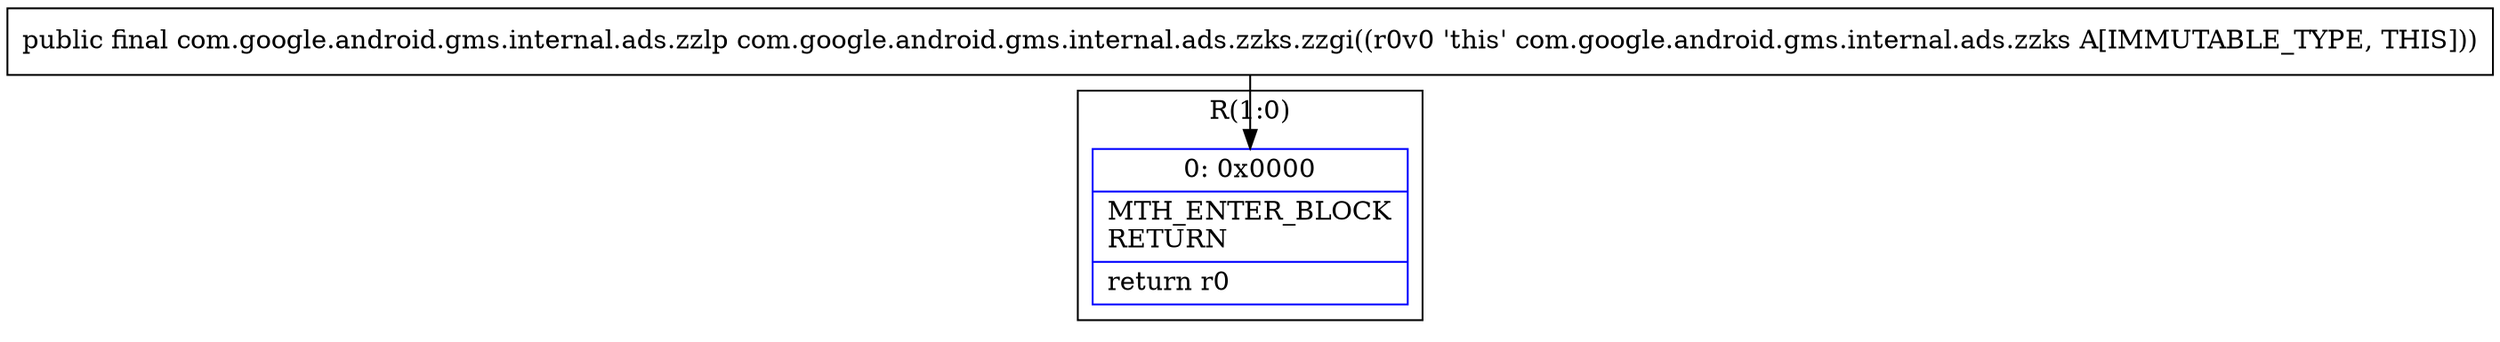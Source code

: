 digraph "CFG forcom.google.android.gms.internal.ads.zzks.zzgi()Lcom\/google\/android\/gms\/internal\/ads\/zzlp;" {
subgraph cluster_Region_95535570 {
label = "R(1:0)";
node [shape=record,color=blue];
Node_0 [shape=record,label="{0\:\ 0x0000|MTH_ENTER_BLOCK\lRETURN\l|return r0\l}"];
}
MethodNode[shape=record,label="{public final com.google.android.gms.internal.ads.zzlp com.google.android.gms.internal.ads.zzks.zzgi((r0v0 'this' com.google.android.gms.internal.ads.zzks A[IMMUTABLE_TYPE, THIS])) }"];
MethodNode -> Node_0;
}

